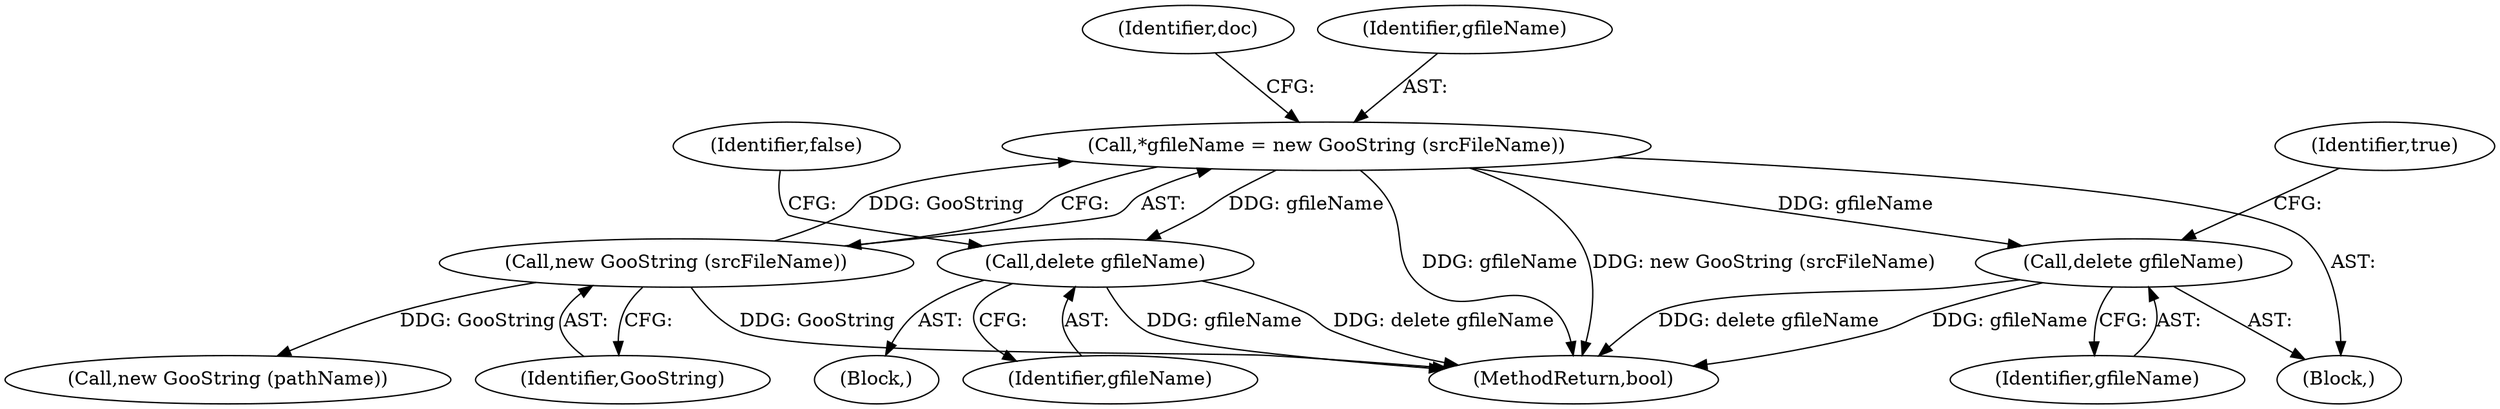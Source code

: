 digraph "0_poppler_b8682d868ddf7f741e93b791588af0932893f95c@pointer" {
"1000106" [label="(Call,*gfileName = new GooString (srcFileName))"];
"1000108" [label="(Call,new GooString (srcFileName))"];
"1000208" [label="(Call,delete gfileName)"];
"1000214" [label="(Call,delete gfileName)"];
"1000109" [label="(Identifier,GooString)"];
"1000209" [label="(Identifier,gfileName)"];
"1000214" [label="(Call,delete gfileName)"];
"1000108" [label="(Call,new GooString (srcFileName))"];
"1000211" [label="(Identifier,false)"];
"1000112" [label="(Identifier,doc)"];
"1000103" [label="(Block,)"];
"1000218" [label="(MethodReturn,bool)"];
"1000193" [label="(Call,new GooString (pathName))"];
"1000205" [label="(Block,)"];
"1000215" [label="(Identifier,gfileName)"];
"1000106" [label="(Call,*gfileName = new GooString (srcFileName))"];
"1000217" [label="(Identifier,true)"];
"1000208" [label="(Call,delete gfileName)"];
"1000107" [label="(Identifier,gfileName)"];
"1000106" -> "1000103"  [label="AST: "];
"1000106" -> "1000108"  [label="CFG: "];
"1000107" -> "1000106"  [label="AST: "];
"1000108" -> "1000106"  [label="AST: "];
"1000112" -> "1000106"  [label="CFG: "];
"1000106" -> "1000218"  [label="DDG: gfileName"];
"1000106" -> "1000218"  [label="DDG: new GooString (srcFileName)"];
"1000108" -> "1000106"  [label="DDG: GooString"];
"1000106" -> "1000208"  [label="DDG: gfileName"];
"1000106" -> "1000214"  [label="DDG: gfileName"];
"1000108" -> "1000109"  [label="CFG: "];
"1000109" -> "1000108"  [label="AST: "];
"1000108" -> "1000218"  [label="DDG: GooString"];
"1000108" -> "1000193"  [label="DDG: GooString"];
"1000208" -> "1000205"  [label="AST: "];
"1000208" -> "1000209"  [label="CFG: "];
"1000209" -> "1000208"  [label="AST: "];
"1000211" -> "1000208"  [label="CFG: "];
"1000208" -> "1000218"  [label="DDG: gfileName"];
"1000208" -> "1000218"  [label="DDG: delete gfileName"];
"1000214" -> "1000103"  [label="AST: "];
"1000214" -> "1000215"  [label="CFG: "];
"1000215" -> "1000214"  [label="AST: "];
"1000217" -> "1000214"  [label="CFG: "];
"1000214" -> "1000218"  [label="DDG: delete gfileName"];
"1000214" -> "1000218"  [label="DDG: gfileName"];
}
